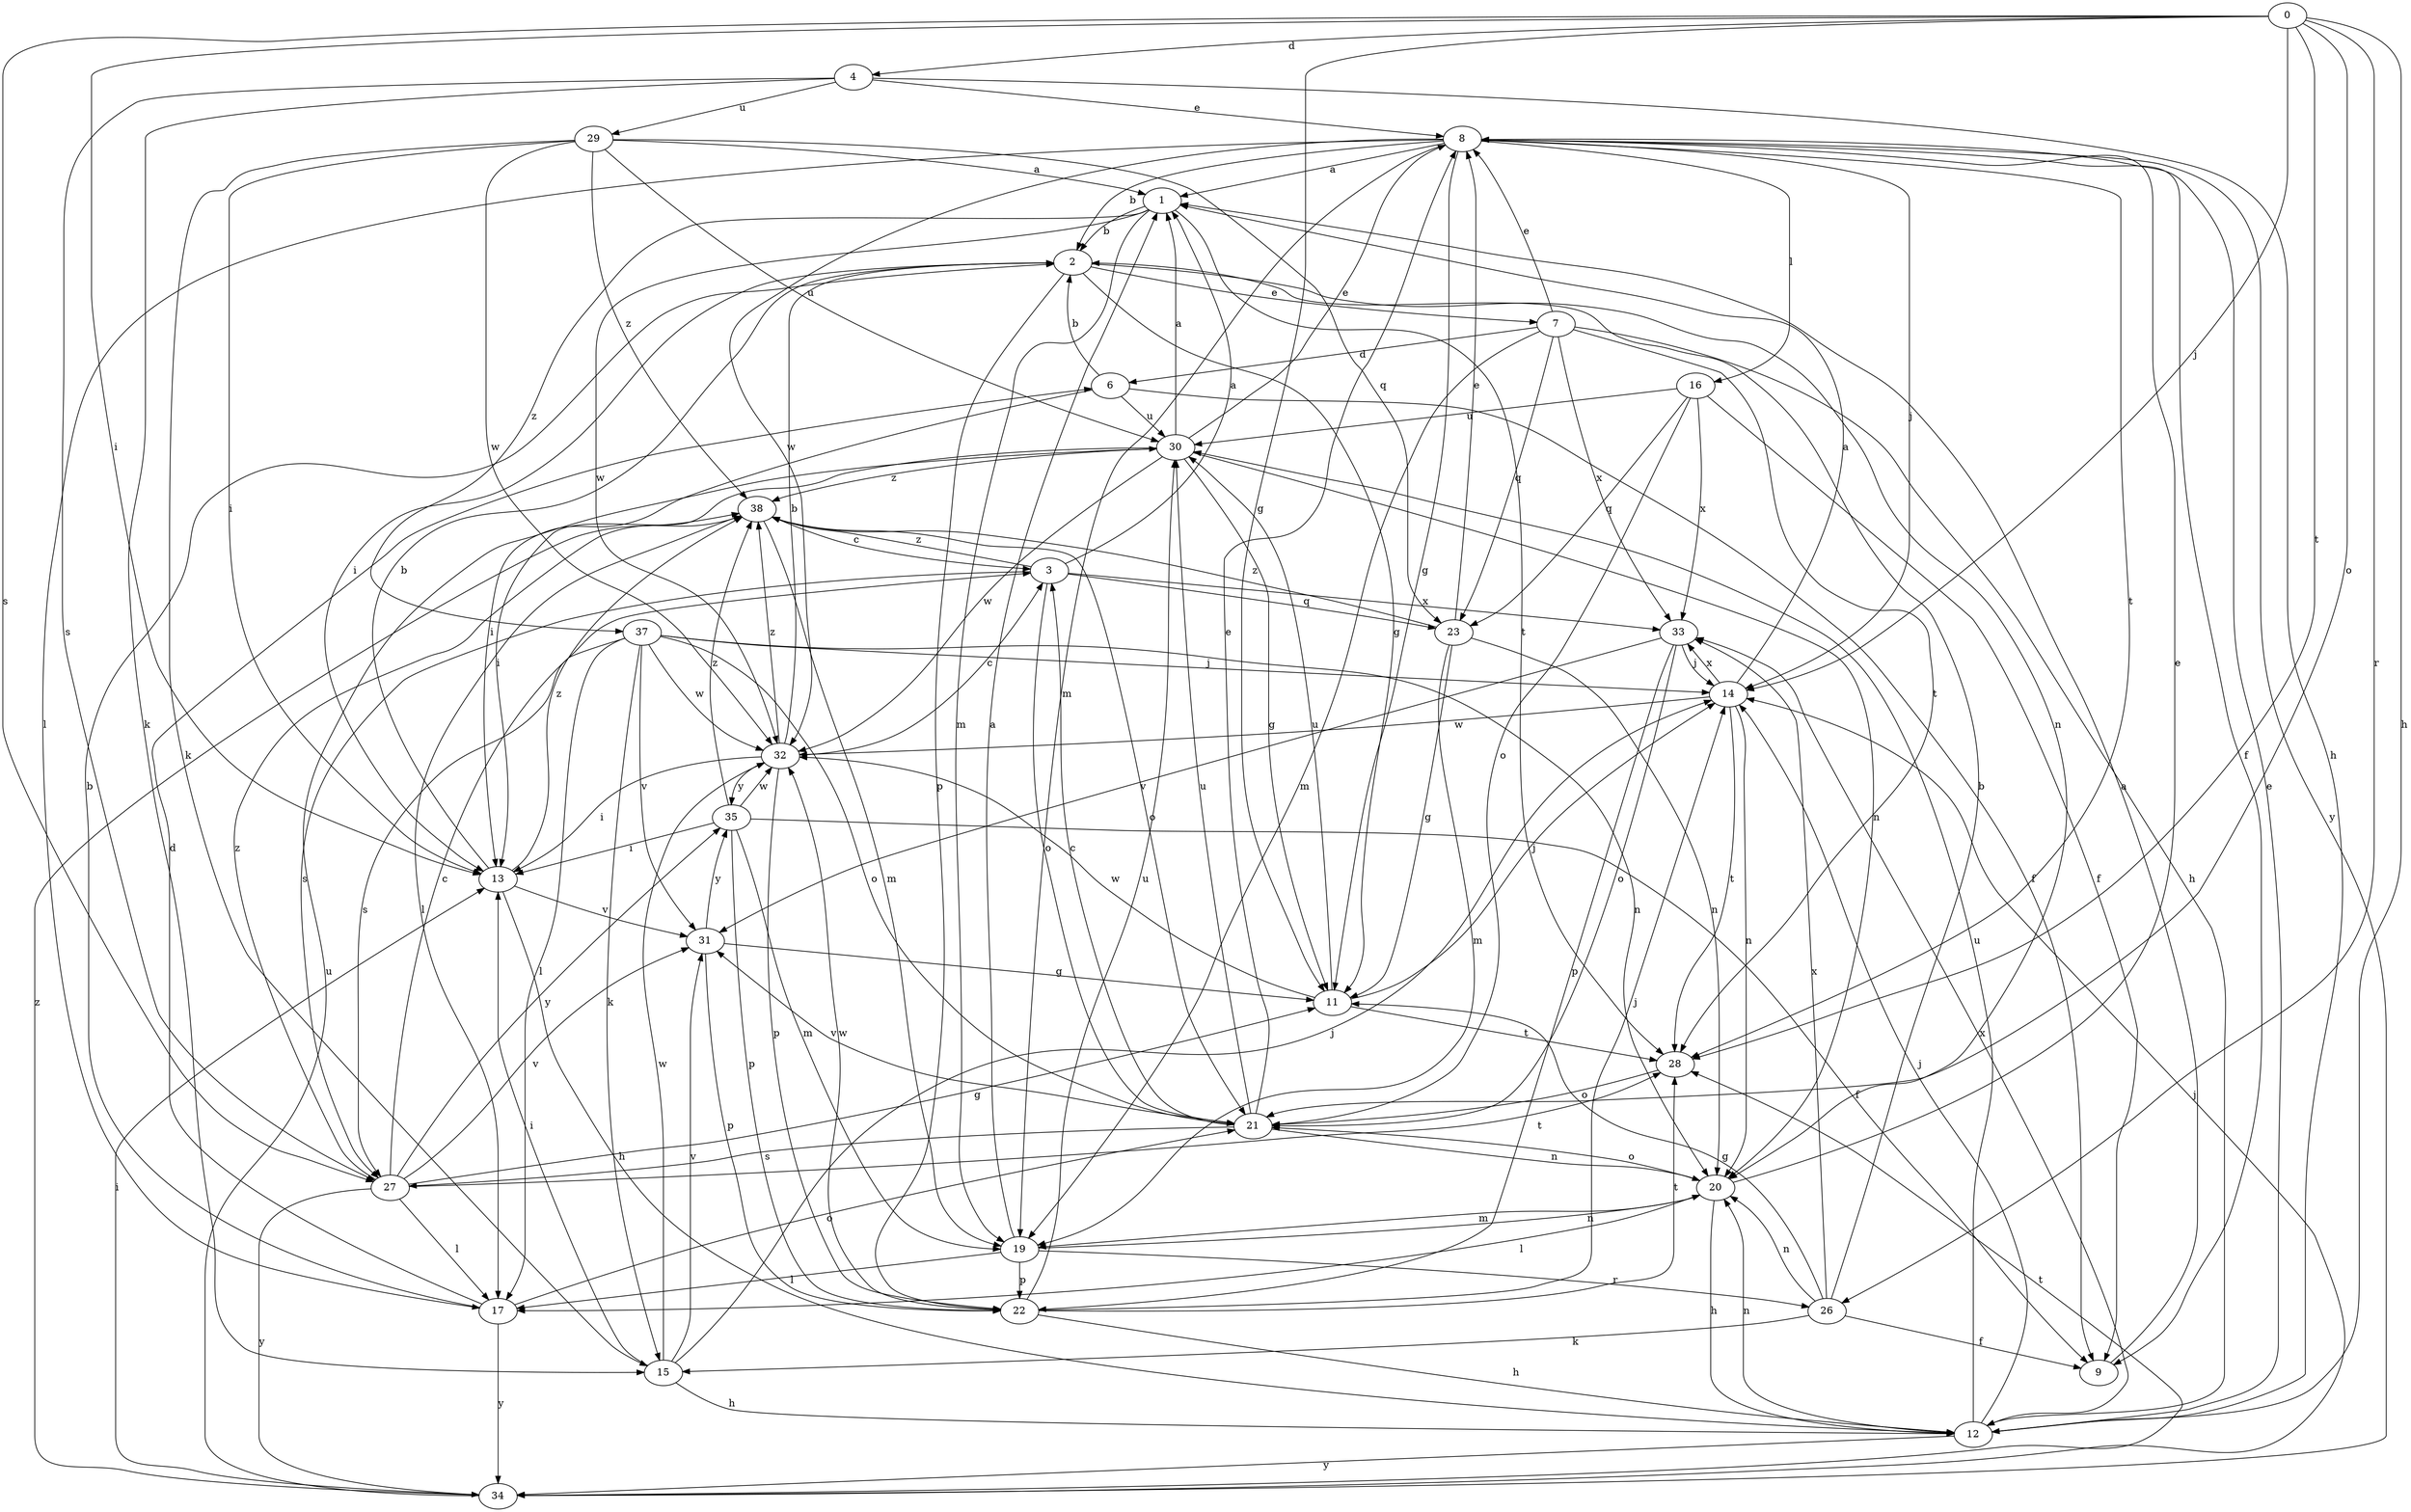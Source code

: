 strict digraph  {
0;
1;
2;
3;
4;
6;
7;
8;
9;
11;
12;
13;
14;
15;
16;
17;
19;
20;
21;
22;
23;
26;
27;
28;
29;
30;
31;
32;
33;
34;
35;
37;
38;
0 -> 4  [label=d];
0 -> 11  [label=g];
0 -> 12  [label=h];
0 -> 13  [label=i];
0 -> 14  [label=j];
0 -> 21  [label=o];
0 -> 26  [label=r];
0 -> 27  [label=s];
0 -> 28  [label=t];
1 -> 2  [label=b];
1 -> 19  [label=m];
1 -> 28  [label=t];
1 -> 32  [label=w];
1 -> 37  [label=z];
2 -> 7  [label=e];
2 -> 11  [label=g];
2 -> 13  [label=i];
2 -> 20  [label=n];
2 -> 22  [label=p];
3 -> 1  [label=a];
3 -> 21  [label=o];
3 -> 23  [label=q];
3 -> 27  [label=s];
3 -> 33  [label=x];
3 -> 38  [label=z];
4 -> 8  [label=e];
4 -> 12  [label=h];
4 -> 15  [label=k];
4 -> 27  [label=s];
4 -> 29  [label=u];
6 -> 2  [label=b];
6 -> 9  [label=f];
6 -> 13  [label=i];
6 -> 30  [label=u];
7 -> 6  [label=d];
7 -> 8  [label=e];
7 -> 12  [label=h];
7 -> 19  [label=m];
7 -> 23  [label=q];
7 -> 28  [label=t];
7 -> 33  [label=x];
8 -> 1  [label=a];
8 -> 2  [label=b];
8 -> 9  [label=f];
8 -> 11  [label=g];
8 -> 14  [label=j];
8 -> 16  [label=l];
8 -> 17  [label=l];
8 -> 19  [label=m];
8 -> 28  [label=t];
8 -> 32  [label=w];
8 -> 34  [label=y];
9 -> 1  [label=a];
11 -> 14  [label=j];
11 -> 28  [label=t];
11 -> 30  [label=u];
11 -> 32  [label=w];
12 -> 8  [label=e];
12 -> 14  [label=j];
12 -> 20  [label=n];
12 -> 30  [label=u];
12 -> 33  [label=x];
12 -> 34  [label=y];
13 -> 2  [label=b];
13 -> 12  [label=h];
13 -> 31  [label=v];
13 -> 38  [label=z];
14 -> 1  [label=a];
14 -> 20  [label=n];
14 -> 28  [label=t];
14 -> 32  [label=w];
14 -> 33  [label=x];
15 -> 12  [label=h];
15 -> 13  [label=i];
15 -> 14  [label=j];
15 -> 31  [label=v];
15 -> 32  [label=w];
16 -> 9  [label=f];
16 -> 21  [label=o];
16 -> 23  [label=q];
16 -> 30  [label=u];
16 -> 33  [label=x];
17 -> 2  [label=b];
17 -> 6  [label=d];
17 -> 21  [label=o];
17 -> 34  [label=y];
19 -> 1  [label=a];
19 -> 17  [label=l];
19 -> 20  [label=n];
19 -> 22  [label=p];
19 -> 26  [label=r];
20 -> 8  [label=e];
20 -> 12  [label=h];
20 -> 17  [label=l];
20 -> 19  [label=m];
20 -> 21  [label=o];
21 -> 3  [label=c];
21 -> 8  [label=e];
21 -> 20  [label=n];
21 -> 27  [label=s];
21 -> 30  [label=u];
21 -> 31  [label=v];
22 -> 12  [label=h];
22 -> 14  [label=j];
22 -> 28  [label=t];
22 -> 30  [label=u];
22 -> 32  [label=w];
23 -> 8  [label=e];
23 -> 11  [label=g];
23 -> 19  [label=m];
23 -> 20  [label=n];
23 -> 38  [label=z];
26 -> 2  [label=b];
26 -> 9  [label=f];
26 -> 11  [label=g];
26 -> 15  [label=k];
26 -> 20  [label=n];
26 -> 33  [label=x];
27 -> 3  [label=c];
27 -> 11  [label=g];
27 -> 17  [label=l];
27 -> 28  [label=t];
27 -> 31  [label=v];
27 -> 34  [label=y];
27 -> 35  [label=y];
27 -> 38  [label=z];
28 -> 21  [label=o];
29 -> 1  [label=a];
29 -> 13  [label=i];
29 -> 15  [label=k];
29 -> 23  [label=q];
29 -> 30  [label=u];
29 -> 32  [label=w];
29 -> 38  [label=z];
30 -> 1  [label=a];
30 -> 8  [label=e];
30 -> 11  [label=g];
30 -> 13  [label=i];
30 -> 20  [label=n];
30 -> 32  [label=w];
30 -> 38  [label=z];
31 -> 11  [label=g];
31 -> 22  [label=p];
31 -> 35  [label=y];
32 -> 2  [label=b];
32 -> 3  [label=c];
32 -> 13  [label=i];
32 -> 22  [label=p];
32 -> 35  [label=y];
32 -> 38  [label=z];
33 -> 14  [label=j];
33 -> 21  [label=o];
33 -> 22  [label=p];
33 -> 31  [label=v];
34 -> 13  [label=i];
34 -> 14  [label=j];
34 -> 28  [label=t];
34 -> 30  [label=u];
34 -> 38  [label=z];
35 -> 9  [label=f];
35 -> 13  [label=i];
35 -> 19  [label=m];
35 -> 22  [label=p];
35 -> 32  [label=w];
35 -> 38  [label=z];
37 -> 14  [label=j];
37 -> 15  [label=k];
37 -> 17  [label=l];
37 -> 20  [label=n];
37 -> 21  [label=o];
37 -> 27  [label=s];
37 -> 31  [label=v];
37 -> 32  [label=w];
38 -> 3  [label=c];
38 -> 17  [label=l];
38 -> 19  [label=m];
38 -> 21  [label=o];
}
